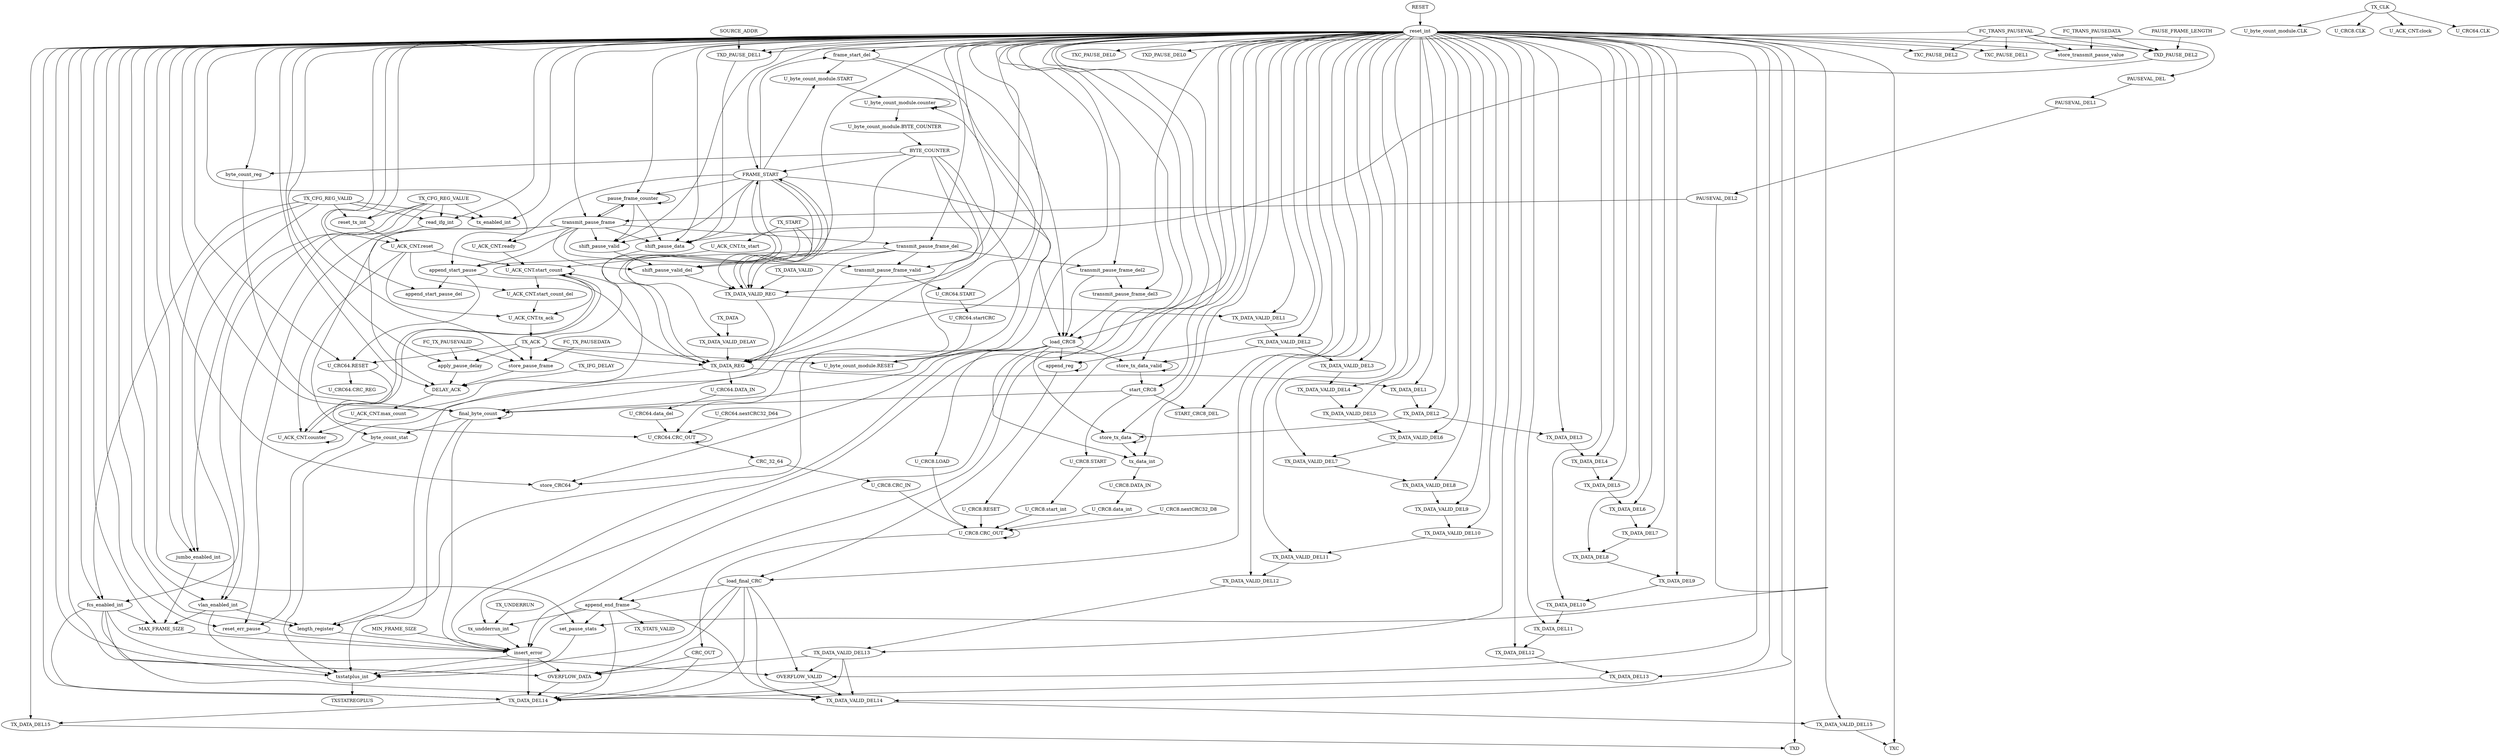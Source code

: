 digraph "()" {
	RESET -> reset_int	 [weight=1.0];
	insert_error -> OVERFLOW_DATA	 [weight=19.0];
	insert_error -> TX_DATA_DEL14	 [weight=44.0];
	insert_error -> txstatplus_int	 [weight=1.0];
	frame_start_del -> "U_CRC64.START"	 [weight=1.0];
	frame_start_del -> "U_byte_count_module.START"	 [weight=1.0];
	frame_start_del -> load_CRC8	 [weight=1.0];
	append_end_frame -> insert_error	 [weight=7.0];
	append_end_frame -> set_pause_stats	 [weight=2.0];
	append_end_frame -> TX_DATA_DEL14	 [weight=1.0];
	append_end_frame -> TX_DATA_VALID_DEL14	 [weight=1.0];
	append_end_frame -> tx_undderrun_int	 [weight=2.0];
	append_end_frame -> TX_STATS_VALID	 [weight=1.0];
	shift_pause_data -> TX_DATA_REG	 [weight=1.0];
	TX_DATA_REG -> TX_DATA_DEL1	 [weight=1.0];
	TX_DATA_REG -> length_register	 [weight=2.0];
	TX_DATA_REG -> "U_CRC64.DATA_IN"	 [weight=1.0];
	"U_ACK_CNT.counter" -> "U_ACK_CNT.counter"	 [weight=3.0];
	"U_ACK_CNT.counter" -> "U_ACK_CNT.start_count"	 [weight=1.0];
	FRAME_START -> frame_start_del	 [weight=1.0];
	FRAME_START -> shift_pause_data	 [weight=4.0];
	FRAME_START -> TX_DATA_REG	 [weight=13.0];
	FRAME_START -> "U_ACK_CNT.ready"	 [weight=1.0];
	FRAME_START -> pause_frame_counter	 [weight=1.0];
	FRAME_START -> shift_pause_valid_del	 [weight=7.0];
	FRAME_START -> "U_byte_count_module.START"	 [weight=1.0];
	FRAME_START -> shift_pause_valid	 [weight=4.0];
	FRAME_START -> TX_DATA_VALID_REG	 [weight=7.0];
	FRAME_START -> load_CRC8	 [weight=1.0];
	"U_ACK_CNT.ready" -> "U_ACK_CNT.start_count"	 [weight=1.0];
	PAUSEVAL_DEL -> PAUSEVAL_DEL1	 [weight=1.0];
	read_ifg_int -> DELAY_ACK	 [weight=1.0];
	TX_DATA_DEL7 -> TX_DATA_DEL8	 [weight=1.0];
	TX_DATA_DEL6 -> TX_DATA_DEL7	 [weight=1.0];
	TX_DATA_DEL5 -> TX_DATA_DEL6	 [weight=1.0];
	FC_TX_PAUSEVALID -> store_pause_frame	 [weight=1.0];
	FC_TX_PAUSEVALID -> apply_pause_delay	 [weight=1.0];
	TX_DATA_DEL3 -> TX_DATA_DEL4	 [weight=1.0];
	"U_CRC8.CRC_OUT" -> "U_CRC8.CRC_OUT"	 [weight=1.0];
	"U_CRC8.CRC_OUT" -> CRC_OUT	 [weight=1.0];
	TX_DATA_DEL1 -> TX_DATA_DEL2	 [weight=1.0];
	TX_ACK -> TX_DATA_REG	 [weight=2.0];
	TX_ACK -> FRAME_START	 [weight=2.0];
	TX_ACK -> store_pause_frame	 [weight=2.0];
	TX_ACK -> apply_pause_delay	 [weight=2.0];
	TX_ACK -> "U_byte_count_module.RESET"	 [weight=1.0];
	TX_ACK -> "U_CRC64.RESET"	 [weight=1.0];
	append_reg -> append_reg	 [weight=1.0];
	append_reg -> load_final_CRC	 [weight=1.0];
	TX_DATA_DEL9 -> TX_DATA_DEL10	 [weight=1.0];
	TX_DATA_DEL8 -> TX_DATA_DEL9	 [weight=1.0];
	"U_CRC8.RESET" -> "U_CRC8.CRC_OUT"	 [weight=3.0];
	TX_CFG_REG_VALID -> read_ifg_int	 [weight=1.0];
	TX_CFG_REG_VALID -> vlan_enabled_int	 [weight=1.0];
	TX_CFG_REG_VALID -> fcs_enabled_int	 [weight=1.0];
	TX_CFG_REG_VALID -> jumbo_enabled_int	 [weight=1.0];
	TX_CFG_REG_VALID -> tx_enabled_int	 [weight=1.0];
	TX_CFG_REG_VALID -> reset_tx_int	 [weight=1.0];
	TX_DATA -> TX_DATA_VALID_DELAY	 [weight=1.0];
	PAUSE_FRAME_LENGTH -> TXD_PAUSE_DEL2	 [weight=1.0];
	PAUSEVAL_DEL2 -> set_pause_stats	 [weight=4.0];
	PAUSEVAL_DEL2 -> transmit_pause_frame	 [weight=2.0];
	PAUSEVAL_DEL1 -> PAUSEVAL_DEL2	 [weight=1.0];
	"U_CRC64.startCRC" -> "U_CRC64.CRC_OUT"	 [weight=1.0];
	TX_DATA_VALID_DEL10 -> TX_DATA_VALID_DEL11	 [weight=1.0];
	MAX_FRAME_SIZE -> insert_error	 [weight=2.0];
	OVERFLOW_DATA -> TX_DATA_DEL14	 [weight=1.0];
	TX_UNDERRUN -> tx_undderrun_int	 [weight=1.0];
	tx_data_int -> "U_CRC8.DATA_IN"	 [weight=1.0];
	"U_CRC64.data_del" -> "U_CRC64.CRC_OUT"	 [weight=1.0];
	TX_DATA_VALID_DEL5 -> TX_DATA_VALID_DEL6	 [weight=1.0];
	"U_ACK_CNT.tx_start" -> "U_ACK_CNT.start_count"	 [weight=2.0];
	vlan_enabled_int -> MAX_FRAME_SIZE	 [weight=6.0];
	vlan_enabled_int -> txstatplus_int	 [weight=3.0];
	vlan_enabled_int -> length_register	 [weight=2.0];
	set_pause_stats -> txstatplus_int	 [weight=5.0];
	"U_CRC8.DATA_IN" -> "U_CRC8.data_int"	 [weight=1.0];
	TX_DATA_VALID_DEL3 -> TX_DATA_VALID_DEL4	 [weight=1.0];
	reset_int -> insert_error	 [weight=8.0];
	reset_int -> frame_start_del	 [weight=2.0];
	reset_int -> append_end_frame	 [weight=2.0];
	reset_int -> shift_pause_data	 [weight=5.0];
	reset_int -> TX_DATA_REG	 [weight=14.0];
	reset_int -> FRAME_START	 [weight=3.0];
	reset_int -> read_ifg_int	 [weight=2.0];
	reset_int -> TX_DATA_DEL7	 [weight=34.0];
	reset_int -> TX_DATA_DEL6	 [weight=34.0];
	reset_int -> TX_DATA_DEL5	 [weight=34.0];
	reset_int -> TX_DATA_DEL3	 [weight=34.0];
	reset_int -> TX_DATA_DEL1	 [weight=34.0];
	reset_int -> append_reg	 [weight=3.0];
	reset_int -> TX_DATA_DEL9	 [weight=34.0];
	reset_int -> TX_DATA_DEL8	 [weight=34.0];
	reset_int -> "U_CRC8.RESET"	 [weight=1.0];
	reset_int -> store_transmit_pause_value	 [weight=2.0];
	reset_int -> TX_DATA_VALID_DEL10	 [weight=14.0];
	reset_int -> MAX_FRAME_SIZE	 [weight=7.0];
	reset_int -> OVERFLOW_DATA	 [weight=84.0];
	reset_int -> tx_data_int	 [weight=2.0];
	reset_int -> TX_DATA_VALID_DEL5	 [weight=14.0];
	reset_int -> vlan_enabled_int	 [weight=2.0];
	reset_int -> set_pause_stats	 [weight=6.0];
	reset_int -> TX_DATA_VALID_DEL3	 [weight=14.0];
	reset_int -> transmit_pause_frame_del2	 [weight=2.0];
	reset_int -> store_tx_data	 [weight=3.0];
	reset_int -> TX_DATA_DEL13	 [weight=34.0];
	reset_int -> TX_DATA_DEL12	 [weight=34.0];
	reset_int -> TX_DATA_DEL11	 [weight=34.0];
	reset_int -> TX_DATA_DEL10	 [weight=34.0];
	reset_int -> append_start_pause	 [weight=2.0];
	reset_int -> TX_DATA_DEL15	 [weight=34.0];
	reset_int -> TX_DATA_DEL14	 [weight=177.0];
	reset_int -> append_start_pause_del	 [weight=2.0];
	reset_int -> transmit_pause_frame	 [weight=3.0];
	reset_int -> byte_count_reg	 [weight=2.0];
	reset_int -> TX_DATA_DEL2	 [weight=34.0];
	reset_int -> txstatplus_int	 [weight=11.0];
	reset_int -> TXC_PAUSE_DEL0	 [weight=1.0];
	reset_int -> TXC_PAUSE_DEL1	 [weight=2.0];
	reset_int -> TXC_PAUSE_DEL2	 [weight=2.0];
	reset_int -> load_final_CRC	 [weight=2.0];
	reset_int -> OVERFLOW_VALID	 [weight=13.0];
	reset_int -> store_pause_frame	 [weight=3.0];
	reset_int -> store_CRC64	 [weight=2.0];
	reset_int -> pause_frame_counter	 [weight=2.0];
	reset_int -> fcs_enabled_int	 [weight=2.0];
	reset_int -> "U_ACK_CNT.reset"	 [weight=1.0];
	reset_int -> apply_pause_delay	 [weight=3.0];
	reset_int -> transmit_pause_frame_del3	 [weight=2.0];
	reset_int -> length_register	 [weight=3.0];
	reset_int -> jumbo_enabled_int	 [weight=2.0];
	reset_int -> transmit_pause_frame_del	 [weight=2.0];
	reset_int -> shift_pause_valid_del	 [weight=8.0];
	reset_int -> TX_DATA_VALID_DEL14	 [weight=24.0];
	reset_int -> TX_DATA_VALID_DEL15	 [weight=14.0];
	reset_int -> TX_DATA_VALID_DEL12	 [weight=14.0];
	reset_int -> TX_DATA_VALID_DEL13	 [weight=14.0];
	reset_int -> TX_DATA_VALID_DEL11	 [weight=14.0];
	reset_int -> reset_err_pause	 [weight=2.0];
	reset_int -> tx_undderrun_int	 [weight=3.0];
	reset_int -> shift_pause_valid	 [weight=5.0];
	reset_int -> final_byte_count	 [weight=4.0];
	reset_int -> transmit_pause_frame_valid	 [weight=2.0];
	reset_int -> TXD_PAUSE_DEL1	 [weight=2.0];
	reset_int -> TXD_PAUSE_DEL0	 [weight=1.0];
	reset_int -> TXD_PAUSE_DEL2	 [weight=2.0];
	reset_int -> "U_byte_count_module.RESET"	 [weight=1.0];
	reset_int -> TXD	 [weight=33.0];
	reset_int -> TXC	 [weight=13.0];
	reset_int -> TX_DATA_VALID_REG	 [weight=8.0];
	reset_int -> TX_DATA_VALID_DEL4	 [weight=14.0];
	reset_int -> store_tx_data_valid	 [weight=3.0];
	reset_int -> TX_DATA_VALID_DEL6	 [weight=14.0];
	reset_int -> TX_DATA_VALID_DEL7	 [weight=14.0];
	reset_int -> TX_DATA_VALID_DEL1	 [weight=14.0];
	reset_int -> TX_DATA_VALID_DEL2	 [weight=14.0];
	reset_int -> start_CRC8	 [weight=2.0];
	reset_int -> load_CRC8	 [weight=2.0];
	reset_int -> TX_DATA_VALID_DEL8	 [weight=14.0];
	reset_int -> TX_DATA_VALID_DEL9	 [weight=14.0];
	reset_int -> START_CRC8_DEL	 [weight=2.0];
	reset_int -> DELAY_ACK	 [weight=3.0];
	reset_int -> tx_enabled_int	 [weight=2.0];
	reset_int -> "U_CRC64.RESET"	 [weight=1.0];
	reset_int -> TX_DATA_DEL4	 [weight=34.0];
	reset_int -> reset_tx_int	 [weight=2.0];
	transmit_pause_frame_del2 -> transmit_pause_frame_del3	 [weight=1.0];
	transmit_pause_frame_del2 -> load_CRC8	 [weight=1.0];
	store_tx_data -> tx_data_int	 [weight=1.0];
	store_tx_data -> store_tx_data	 [weight=1.0];
	TX_DATA_DEL13 -> TX_DATA_DEL14	 [weight=33.0];
	TX_DATA_DEL12 -> TX_DATA_DEL13	 [weight=1.0];
	TX_DATA_DEL11 -> TX_DATA_DEL12	 [weight=1.0];
	TX_DATA_DEL10 -> TX_DATA_DEL11	 [weight=1.0];
	append_start_pause -> TX_DATA_REG	 [weight=2.0];
	append_start_pause -> append_start_pause_del	 [weight=1.0];
	append_start_pause -> "U_CRC64.RESET"	 [weight=1.0];
	"U_ACK_CNT.tx_ack" -> TX_ACK	 [weight=1.0];
	TX_DATA_DEL15 -> TXD	 [weight=1.0];
	TX_DATA_DEL14 -> TX_DATA_DEL15	 [weight=1.0];
	CRC_OUT -> OVERFLOW_DATA	 [weight=5.0];
	CRC_OUT -> TX_DATA_DEL14	 [weight=17.0];
	transmit_pause_frame -> shift_pause_data	 [weight=4.0];
	transmit_pause_frame -> "U_ACK_CNT.ready"	 [weight=1.0];
	transmit_pause_frame -> append_start_pause	 [weight=1.0];
	transmit_pause_frame -> pause_frame_counter	 [weight=1.0];
	transmit_pause_frame -> transmit_pause_frame_del	 [weight=1.0];
	transmit_pause_frame -> shift_pause_valid_del	 [weight=7.0];
	transmit_pause_frame -> reset_err_pause	 [weight=1.0];
	transmit_pause_frame -> shift_pause_valid	 [weight=4.0];
	transmit_pause_frame -> transmit_pause_frame_valid	 [weight=1.0];
	transmit_pause_frame -> byte_count_stat	 [weight=2.0];
	byte_count_reg -> final_byte_count	 [weight=1.0];
	"U_CRC8.data_int" -> "U_CRC8.CRC_OUT"	 [weight=1.0];
	"U_CRC64.CRC_OUT" -> "U_CRC64.CRC_OUT"	 [weight=1.0];
	"U_CRC64.CRC_OUT" -> CRC_32_64	 [weight=1.0];
	TX_DATA_DEL2 -> TX_DATA_DEL3	 [weight=1.0];
	TX_DATA_DEL2 -> store_tx_data	 [weight=1.0];
	TX_DATA_VALID -> TX_DATA_VALID_REG	 [weight=2.0];
	txstatplus_int -> TXSTATREGPLUS	 [weight=1.0];
	load_final_CRC -> append_end_frame	 [weight=1.0];
	load_final_CRC -> OVERFLOW_DATA	 [weight=83.0];
	load_final_CRC -> TX_DATA_DEL14	 [weight=143.0];
	load_final_CRC -> txstatplus_int	 [weight=10.0];
	load_final_CRC -> OVERFLOW_VALID	 [weight=12.0];
	load_final_CRC -> TX_DATA_VALID_DEL14	 [weight=10.0];
	TX_START -> "U_ACK_CNT.tx_start"	 [weight=1.0];
	TX_START -> TX_DATA_VALID_REG	 [weight=4.0];
	TX_START -> TX_DATA_VALID_DELAY	 [weight=2.0];
	"U_CRC8.start_int" -> "U_CRC8.CRC_OUT"	 [weight=2.0];
	OVERFLOW_VALID -> TX_DATA_VALID_DEL14	 [weight=1.0];
	"U_CRC8.nextCRC32_D8" -> "U_CRC8.CRC_OUT"	 [weight=1.0];
	store_pause_frame -> DELAY_ACK	 [weight=1.0];
	CRC_32_64 -> store_CRC64	 [weight=1.0];
	CRC_32_64 -> "U_CRC8.CRC_IN"	 [weight=1.0];
	pause_frame_counter -> shift_pause_data	 [weight=5.0];
	pause_frame_counter -> transmit_pause_frame	 [weight=1.0];
	pause_frame_counter -> pause_frame_counter	 [weight=1.0];
	pause_frame_counter -> shift_pause_valid	 [weight=5.0];
	fcs_enabled_int -> MAX_FRAME_SIZE	 [weight=6.0];
	fcs_enabled_int -> OVERFLOW_DATA	 [weight=71.0];
	fcs_enabled_int -> TX_DATA_DEL14	 [weight=142.0];
	fcs_enabled_int -> OVERFLOW_VALID	 [weight=6.0];
	fcs_enabled_int -> TX_DATA_VALID_DEL14	 [weight=9.0];
	"U_ACK_CNT.reset" -> "U_ACK_CNT.counter"	 [weight=3.0];
	"U_ACK_CNT.reset" -> "U_ACK_CNT.tx_ack"	 [weight=2.0];
	"U_ACK_CNT.reset" -> "U_ACK_CNT.start_count_del"	 [weight=2.0];
	"U_ACK_CNT.reset" -> "U_ACK_CNT.start_count"	 [weight=3.0];
	apply_pause_delay -> DELAY_ACK	 [weight=2.0];
	transmit_pause_frame_del3 -> load_CRC8	 [weight=1.0];
	length_register -> insert_error	 [weight=8.0];
	"U_ACK_CNT.start_count_del" -> "U_ACK_CNT.tx_ack"	 [weight=1.0];
	"U_ACK_CNT.start_count" -> "U_ACK_CNT.counter"	 [weight=1.0];
	"U_ACK_CNT.start_count" -> "U_ACK_CNT.tx_ack"	 [weight=1.0];
	"U_ACK_CNT.start_count" -> "U_ACK_CNT.start_count_del"	 [weight=1.0];
	jumbo_enabled_int -> MAX_FRAME_SIZE	 [weight=4.0];
	"U_CRC64.DATA_IN" -> "U_CRC64.data_del"	 [weight=1.0];
	"U_CRC64.START" -> "U_CRC64.startCRC"	 [weight=1.0];
	transmit_pause_frame_del -> transmit_pause_frame_del2	 [weight=1.0];
	transmit_pause_frame_del -> append_start_pause	 [weight=1.0];
	transmit_pause_frame_del -> reset_err_pause	 [weight=1.0];
	transmit_pause_frame_del -> transmit_pause_frame_valid	 [weight=1.0];
	transmit_pause_frame_del -> TX_DATA_VALID_REG	 [weight=2.0];
	FC_TX_PAUSEDATA -> store_pause_frame	 [weight=1.0];
	TX_IFG_DELAY -> DELAY_ACK	 [weight=1.0];
	shift_pause_valid_del -> TX_DATA_VALID_REG	 [weight=1.0];
	TX_DATA_VALID_DEL14 -> TX_DATA_VALID_DEL15	 [weight=1.0];
	TX_DATA_VALID_DEL15 -> TXC	 [weight=1.0];
	TX_DATA_VALID_DEL12 -> TX_DATA_VALID_DEL13	 [weight=1.0];
	TX_DATA_VALID_DEL13 -> OVERFLOW_DATA	 [weight=83.0];
	TX_DATA_VALID_DEL13 -> TX_DATA_DEL14	 [weight=142.0];
	TX_DATA_VALID_DEL13 -> OVERFLOW_VALID	 [weight=12.0];
	TX_DATA_VALID_DEL13 -> TX_DATA_VALID_DEL14	 [weight=10.0];
	"U_byte_count_module.BYTE_COUNTER" -> BYTE_COUNTER	 [weight=1.0];
	TX_DATA_VALID_DEL11 -> TX_DATA_VALID_DEL12	 [weight=1.0];
	reset_err_pause -> insert_error	 [weight=7.0];
	"U_byte_count_module.START" -> "U_byte_count_module.counter"	 [weight=1.0];
	"U_CRC8.LOAD" -> "U_CRC8.CRC_OUT"	 [weight=1.0];
	FC_TRANS_PAUSEDATA -> store_transmit_pause_value	 [weight=1.0];
	FC_TRANS_PAUSEDATA -> TXD_PAUSE_DEL2	 [weight=1.0];
	tx_undderrun_int -> insert_error	 [weight=6.0];
	shift_pause_valid -> shift_pause_valid_del	 [weight=2.0];
	SOURCE_ADDR -> TXD_PAUSE_DEL1	 [weight=1.0];
	"U_ACK_CNT.max_count" -> "U_ACK_CNT.counter"	 [weight=2.0];
	"U_ACK_CNT.max_count" -> "U_ACK_CNT.start_count"	 [weight=1.0];
	"U_CRC8.START" -> "U_CRC8.start_int"	 [weight=1.0];
	MIN_FRAME_SIZE -> insert_error	 [weight=3.0];
	final_byte_count -> insert_error	 [weight=9.0];
	final_byte_count -> txstatplus_int	 [weight=2.0];
	final_byte_count -> final_byte_count	 [weight=1.0];
	final_byte_count -> byte_count_stat	 [weight=1.0];
	"U_CRC64.nextCRC32_D64" -> "U_CRC64.CRC_OUT"	 [weight=1.0];
	FC_TRANS_PAUSEVAL -> PAUSEVAL_DEL	 [weight=1.0];
	FC_TRANS_PAUSEVAL -> store_transmit_pause_value	 [weight=1.0];
	FC_TRANS_PAUSEVAL -> TXC_PAUSE_DEL1	 [weight=1.0];
	FC_TRANS_PAUSEVAL -> TXC_PAUSE_DEL2	 [weight=1.0];
	FC_TRANS_PAUSEVAL -> TXD_PAUSE_DEL1	 [weight=1.0];
	FC_TRANS_PAUSEVAL -> TXD_PAUSE_DEL2	 [weight=1.0];
	TX_CFG_REG_VALUE -> read_ifg_int	 [weight=1.0];
	TX_CFG_REG_VALUE -> vlan_enabled_int	 [weight=1.0];
	TX_CFG_REG_VALUE -> fcs_enabled_int	 [weight=1.0];
	TX_CFG_REG_VALUE -> jumbo_enabled_int	 [weight=1.0];
	TX_CFG_REG_VALUE -> tx_enabled_int	 [weight=1.0];
	TX_CFG_REG_VALUE -> reset_tx_int	 [weight=1.0];
	transmit_pause_frame_valid -> TX_DATA_REG	 [weight=3.0];
	transmit_pause_frame_valid -> "U_CRC64.START"	 [weight=1.0];
	TXD_PAUSE_DEL1 -> shift_pause_data	 [weight=1.0];
	TXD_PAUSE_DEL2 -> shift_pause_data	 [weight=1.0];
	"U_byte_count_module.RESET" -> "U_byte_count_module.counter"	 [weight=2.0];
	TX_DATA_VALID_REG -> TX_DATA_REG	 [weight=9.0];
	TX_DATA_VALID_REG -> FRAME_START	 [weight=1.0];
	TX_DATA_VALID_REG -> TX_DATA_VALID_DEL1	 [weight=1.0];
	TX_DATA_VALID_DEL4 -> TX_DATA_VALID_DEL5	 [weight=1.0];
	store_tx_data_valid -> store_tx_data_valid	 [weight=1.0];
	store_tx_data_valid -> start_CRC8	 [weight=1.0];
	TX_DATA_VALID_DEL6 -> TX_DATA_VALID_DEL7	 [weight=1.0];
	TX_DATA_VALID_DEL7 -> TX_DATA_VALID_DEL8	 [weight=1.0];
	byte_count_stat -> txstatplus_int	 [weight=1.0];
	TX_DATA_VALID_DEL1 -> TX_DATA_VALID_DEL2	 [weight=1.0];
	TX_DATA_VALID_DEL2 -> TX_DATA_VALID_DEL3	 [weight=1.0];
	TX_DATA_VALID_DEL2 -> store_tx_data_valid	 [weight=1.0];
	start_CRC8 -> "U_CRC8.START"	 [weight=1.0];
	start_CRC8 -> final_byte_count	 [weight=1.0];
	start_CRC8 -> START_CRC8_DEL	 [weight=1.0];
	"U_CRC8.CRC_IN" -> "U_CRC8.CRC_OUT"	 [weight=1.0];
	load_CRC8 -> insert_error	 [weight=6.0];
	load_CRC8 -> append_reg	 [weight=1.0];
	load_CRC8 -> tx_data_int	 [weight=1.0];
	load_CRC8 -> store_tx_data	 [weight=2.0];
	load_CRC8 -> store_CRC64	 [weight=1.0];
	load_CRC8 -> "U_CRC8.LOAD"	 [weight=1.0];
	load_CRC8 -> final_byte_count	 [weight=3.0];
	load_CRC8 -> store_tx_data_valid	 [weight=2.0];
	TX_CLK -> "U_byte_count_module.CLK"	 [weight=1.0];
	TX_CLK -> "U_CRC8.CLK"	 [weight=1.0];
	TX_CLK -> "U_ACK_CNT.clock"	 [weight=1.0];
	TX_CLK -> "U_CRC64.CLK"	 [weight=1.0];
	TX_DATA_VALID_DEL8 -> TX_DATA_VALID_DEL9	 [weight=1.0];
	TX_DATA_VALID_DEL9 -> TX_DATA_VALID_DEL10	 [weight=1.0];
	BYTE_COUNTER -> TX_DATA_REG	 [weight=10.0];
	BYTE_COUNTER -> FRAME_START	 [weight=1.0];
	BYTE_COUNTER -> byte_count_reg	 [weight=1.0];
	BYTE_COUNTER -> length_register	 [weight=3.0];
	BYTE_COUNTER -> final_byte_count	 [weight=2.0];
	BYTE_COUNTER -> TX_DATA_VALID_REG	 [weight=9.0];
	"U_byte_count_module.counter" -> "U_byte_count_module.BYTE_COUNTER"	 [weight=1.0];
	"U_byte_count_module.counter" -> "U_byte_count_module.counter"	 [weight=1.0];
	DELAY_ACK -> "U_ACK_CNT.max_count"	 [weight=1.0];
	"U_CRC64.RESET" -> "U_CRC64.CRC_REG"	 [weight=1.0];
	"U_CRC64.RESET" -> "U_CRC64.CRC_OUT"	 [weight=2.0];
	TX_DATA_DEL4 -> TX_DATA_DEL5	 [weight=1.0];
	reset_tx_int -> "U_ACK_CNT.reset"	 [weight=1.0];
	TX_DATA_VALID_DELAY -> TX_DATA_REG	 [weight=10.0];
}
